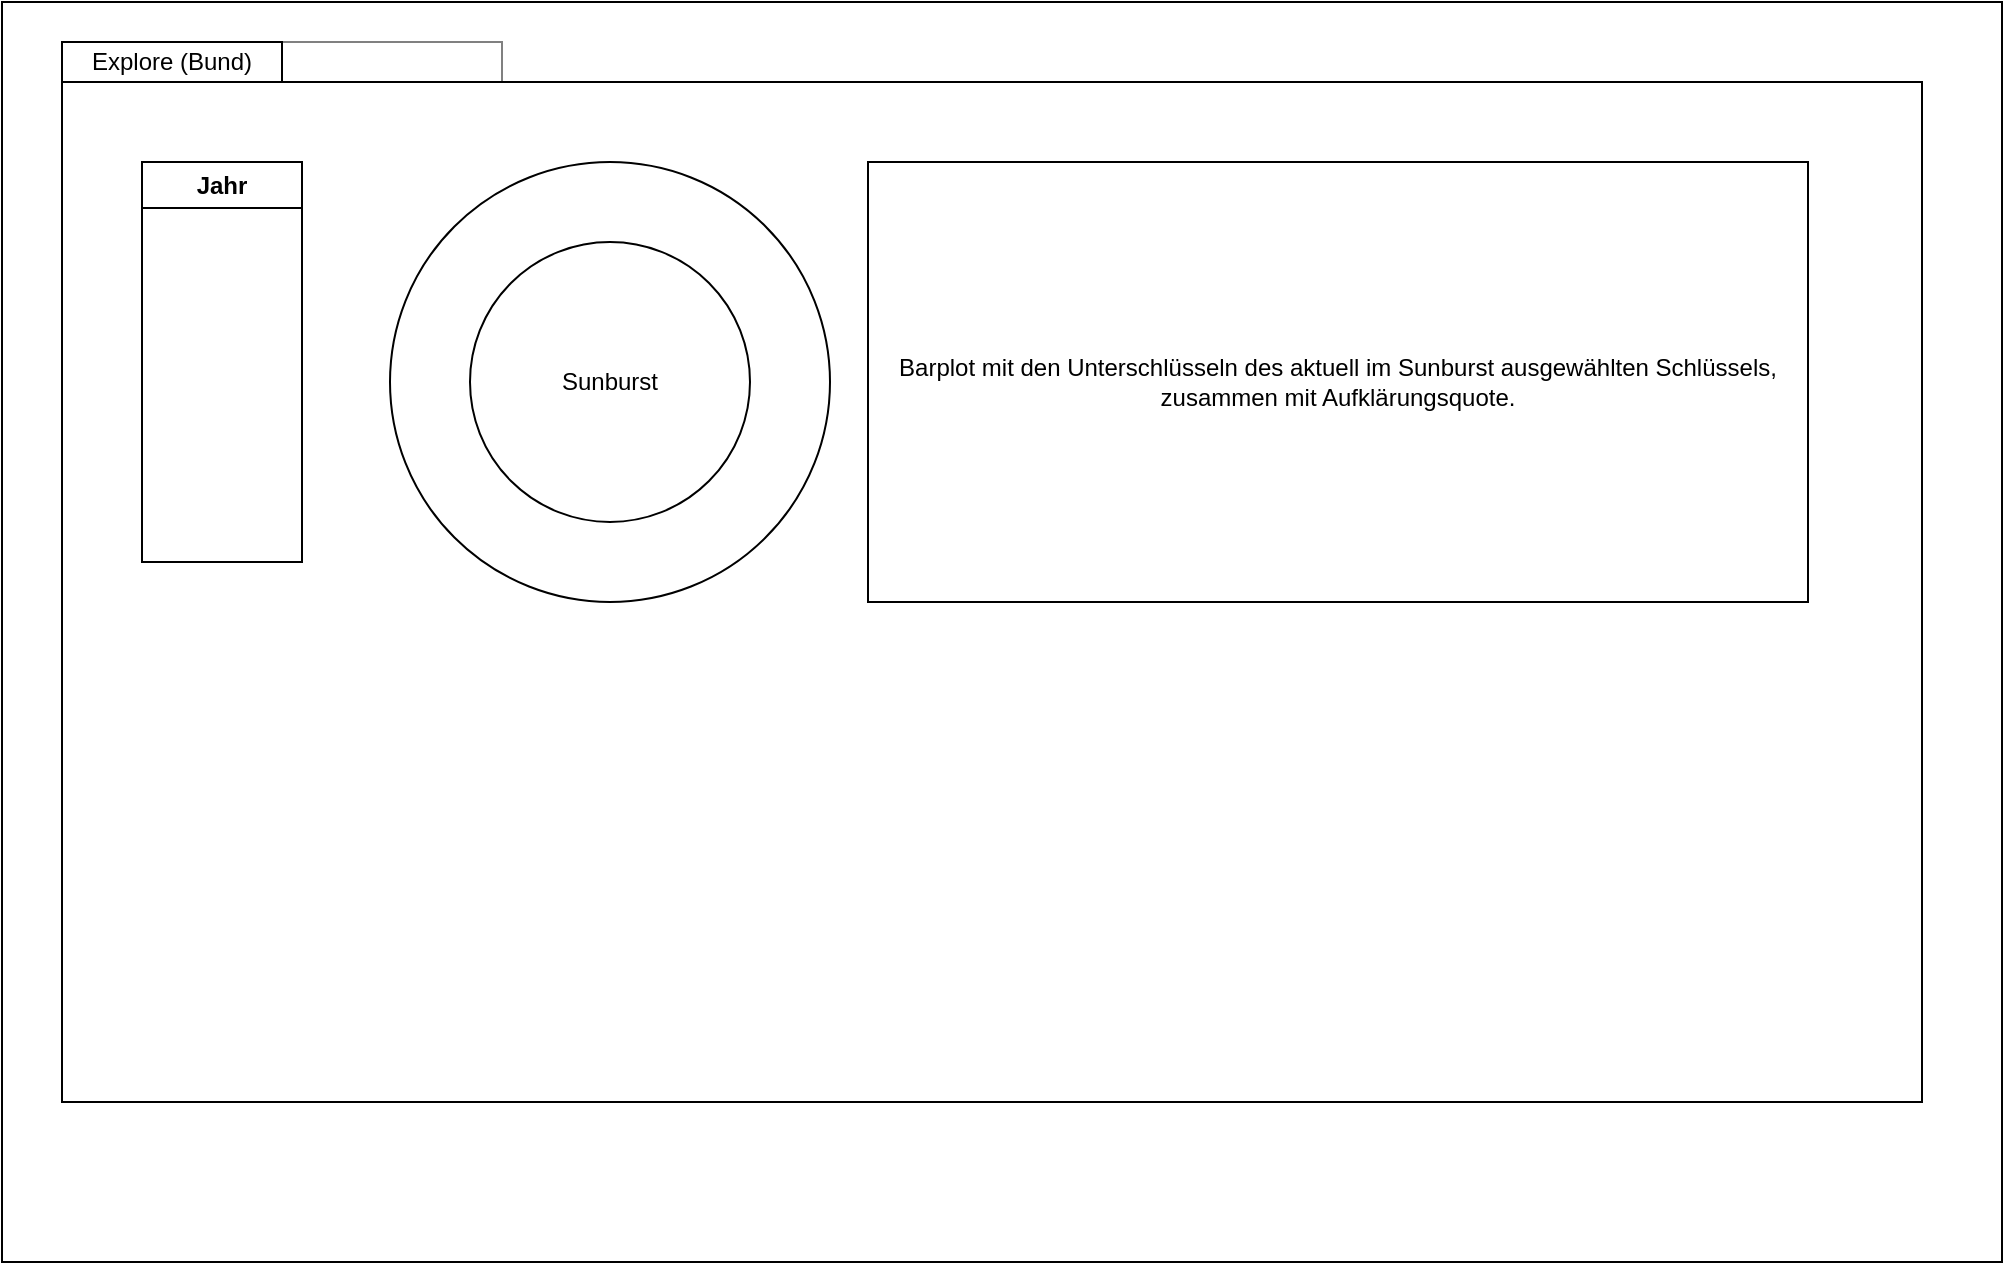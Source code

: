 <mxfile version="22.0.3" type="device">
  <diagram name="Seite-1" id="7mCbWylVHkPQhI98J9xv">
    <mxGraphModel dx="3258" dy="1558" grid="1" gridSize="10" guides="1" tooltips="1" connect="1" arrows="1" fold="1" page="0" pageScale="1" pageWidth="827" pageHeight="1169" math="0" shadow="0">
      <root>
        <mxCell id="0" />
        <mxCell id="1" parent="0" />
        <mxCell id="8aG393HZNEAuzpSGDjme-1" value="" style="rounded=0;whiteSpace=wrap;html=1;" vertex="1" parent="1">
          <mxGeometry x="80" y="520" width="1000" height="630" as="geometry" />
        </mxCell>
        <mxCell id="8aG393HZNEAuzpSGDjme-8" value="" style="rounded=0;whiteSpace=wrap;html=1;strokeColor=#808080;" vertex="1" parent="1">
          <mxGeometry x="220" y="540" width="110" height="20" as="geometry" />
        </mxCell>
        <mxCell id="8aG393HZNEAuzpSGDjme-7" value="Explore (Bund)" style="rounded=0;whiteSpace=wrap;html=1;" vertex="1" parent="1">
          <mxGeometry x="110" y="540" width="110" height="20" as="geometry" />
        </mxCell>
        <mxCell id="8aG393HZNEAuzpSGDjme-6" value="" style="rounded=0;whiteSpace=wrap;html=1;fillColor=none;" vertex="1" parent="1">
          <mxGeometry x="110" y="560" width="930" height="510" as="geometry" />
        </mxCell>
        <mxCell id="8aG393HZNEAuzpSGDjme-5" value="Barplot mit den Unterschlüsseln des aktuell im Sunburst ausgewählten Schlüssels, zusammen mit Aufklärungsquote." style="rounded=0;whiteSpace=wrap;html=1;" vertex="1" parent="1">
          <mxGeometry x="513" y="600" width="470" height="220" as="geometry" />
        </mxCell>
        <mxCell id="8aG393HZNEAuzpSGDjme-4" value="Sunburst&#xa;zur Erkundung und&#xa;Auswahl von Schlüsseln" style="group" vertex="1" connectable="0" parent="1">
          <mxGeometry x="274" y="600" width="220" height="220" as="geometry" />
        </mxCell>
        <mxCell id="8aG393HZNEAuzpSGDjme-2" value="" style="ellipse;whiteSpace=wrap;html=1;aspect=fixed;" vertex="1" parent="8aG393HZNEAuzpSGDjme-4">
          <mxGeometry width="220" height="220" as="geometry" />
        </mxCell>
        <mxCell id="8aG393HZNEAuzpSGDjme-3" value="Sunburst" style="ellipse;whiteSpace=wrap;html=1;aspect=fixed;" vertex="1" parent="8aG393HZNEAuzpSGDjme-4">
          <mxGeometry x="40" y="40" width="140" height="140" as="geometry" />
        </mxCell>
        <mxCell id="8aG393HZNEAuzpSGDjme-10" value="Jahr" style="swimlane;whiteSpace=wrap;html=1;" vertex="1" parent="1">
          <mxGeometry x="150" y="600" width="80" height="200" as="geometry">
            <mxRectangle x="130" y="600" width="70" height="30" as="alternateBounds" />
          </mxGeometry>
        </mxCell>
      </root>
    </mxGraphModel>
  </diagram>
</mxfile>
